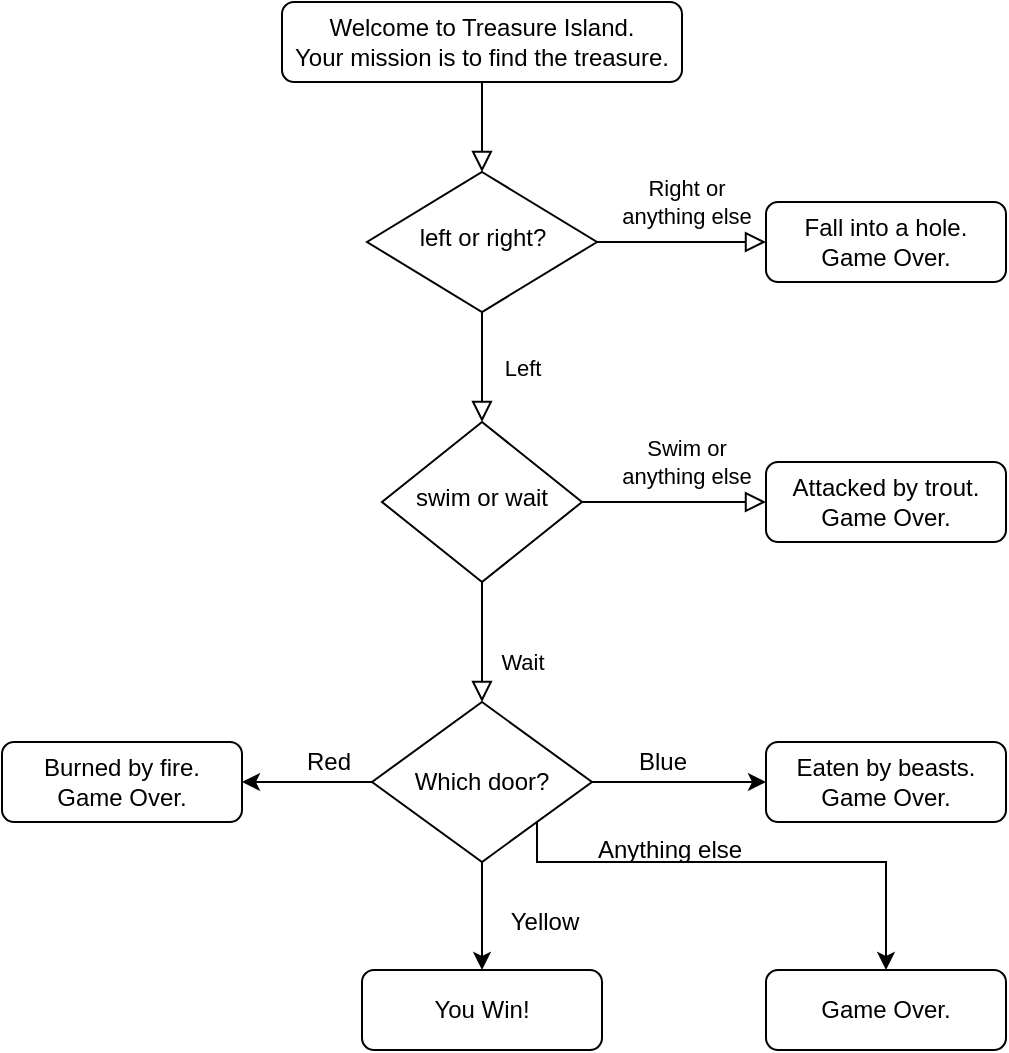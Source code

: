 <mxfile version="20.8.10" type="github"><diagram id="C5RBs43oDa-KdzZeNtuy" name="Page-1"><mxGraphModel dx="1434" dy="756" grid="1" gridSize="10" guides="1" tooltips="1" connect="1" arrows="1" fold="1" page="1" pageScale="1" pageWidth="827" pageHeight="1169" math="0" shadow="0"><root><mxCell id="WIyWlLk6GJQsqaUBKTNV-0"/><mxCell id="WIyWlLk6GJQsqaUBKTNV-1" parent="WIyWlLk6GJQsqaUBKTNV-0"/><mxCell id="WIyWlLk6GJQsqaUBKTNV-2" value="" style="rounded=0;html=1;jettySize=auto;orthogonalLoop=1;fontSize=11;endArrow=block;endFill=0;endSize=8;strokeWidth=1;shadow=0;labelBackgroundColor=none;edgeStyle=orthogonalEdgeStyle;" parent="WIyWlLk6GJQsqaUBKTNV-1" source="WIyWlLk6GJQsqaUBKTNV-3" target="WIyWlLk6GJQsqaUBKTNV-6" edge="1"><mxGeometry relative="1" as="geometry"/></mxCell><mxCell id="WIyWlLk6GJQsqaUBKTNV-3" value="Welcome to Treasure Island. &lt;br&gt;Your mission is to find the treasure." style="rounded=1;whiteSpace=wrap;html=1;fontSize=12;glass=0;strokeWidth=1;shadow=0;" parent="WIyWlLk6GJQsqaUBKTNV-1" vertex="1"><mxGeometry x="258" y="80" width="200" height="40" as="geometry"/></mxCell><mxCell id="WIyWlLk6GJQsqaUBKTNV-4" value="Left" style="rounded=0;html=1;jettySize=auto;orthogonalLoop=1;fontSize=11;endArrow=block;endFill=0;endSize=8;strokeWidth=1;shadow=0;labelBackgroundColor=none;edgeStyle=orthogonalEdgeStyle;" parent="WIyWlLk6GJQsqaUBKTNV-1" source="WIyWlLk6GJQsqaUBKTNV-6" target="WIyWlLk6GJQsqaUBKTNV-10" edge="1"><mxGeometry y="20" relative="1" as="geometry"><mxPoint as="offset"/></mxGeometry></mxCell><mxCell id="WIyWlLk6GJQsqaUBKTNV-5" value="Right or &lt;br&gt;anything else" style="edgeStyle=orthogonalEdgeStyle;rounded=0;html=1;jettySize=auto;orthogonalLoop=1;fontSize=11;endArrow=block;endFill=0;endSize=8;strokeWidth=1;shadow=0;labelBackgroundColor=none;" parent="WIyWlLk6GJQsqaUBKTNV-1" source="WIyWlLk6GJQsqaUBKTNV-6" target="WIyWlLk6GJQsqaUBKTNV-7" edge="1"><mxGeometry x="0.053" y="20" relative="1" as="geometry"><mxPoint as="offset"/></mxGeometry></mxCell><mxCell id="WIyWlLk6GJQsqaUBKTNV-6" value="left or right?" style="rhombus;whiteSpace=wrap;html=1;shadow=0;fontFamily=Helvetica;fontSize=12;align=center;strokeWidth=1;spacing=6;spacingTop=-4;" parent="WIyWlLk6GJQsqaUBKTNV-1" vertex="1"><mxGeometry x="300.5" y="165" width="115" height="70" as="geometry"/></mxCell><mxCell id="WIyWlLk6GJQsqaUBKTNV-7" value="Fall into a hole.&lt;br&gt;Game Over." style="rounded=1;whiteSpace=wrap;html=1;fontSize=12;glass=0;strokeWidth=1;shadow=0;" parent="WIyWlLk6GJQsqaUBKTNV-1" vertex="1"><mxGeometry x="500" y="180" width="120" height="40" as="geometry"/></mxCell><mxCell id="WIyWlLk6GJQsqaUBKTNV-8" value="Wait" style="rounded=0;html=1;jettySize=auto;orthogonalLoop=1;fontSize=11;endArrow=block;endFill=0;endSize=8;strokeWidth=1;shadow=0;labelBackgroundColor=none;edgeStyle=orthogonalEdgeStyle;" parent="WIyWlLk6GJQsqaUBKTNV-1" source="WIyWlLk6GJQsqaUBKTNV-10" edge="1"><mxGeometry x="0.333" y="20" relative="1" as="geometry"><mxPoint as="offset"/><mxPoint x="358" y="430" as="targetPoint"/></mxGeometry></mxCell><mxCell id="WIyWlLk6GJQsqaUBKTNV-9" value="Swim or &lt;br&gt;anything else" style="edgeStyle=orthogonalEdgeStyle;rounded=0;html=1;jettySize=auto;orthogonalLoop=1;fontSize=11;endArrow=block;endFill=0;endSize=8;strokeWidth=1;shadow=0;labelBackgroundColor=none;" parent="WIyWlLk6GJQsqaUBKTNV-1" source="WIyWlLk6GJQsqaUBKTNV-10" target="WIyWlLk6GJQsqaUBKTNV-12" edge="1"><mxGeometry x="0.13" y="20" relative="1" as="geometry"><mxPoint as="offset"/></mxGeometry></mxCell><mxCell id="WIyWlLk6GJQsqaUBKTNV-10" value="swim or wait" style="rhombus;whiteSpace=wrap;html=1;shadow=0;fontFamily=Helvetica;fontSize=12;align=center;strokeWidth=1;spacing=6;spacingTop=-4;" parent="WIyWlLk6GJQsqaUBKTNV-1" vertex="1"><mxGeometry x="308" y="290" width="100" height="80" as="geometry"/></mxCell><mxCell id="WIyWlLk6GJQsqaUBKTNV-12" value="Attacked by trout.&lt;br&gt;Game Over." style="rounded=1;whiteSpace=wrap;html=1;fontSize=12;glass=0;strokeWidth=1;shadow=0;" parent="WIyWlLk6GJQsqaUBKTNV-1" vertex="1"><mxGeometry x="500" y="310" width="120" height="40" as="geometry"/></mxCell><mxCell id="XIO7HPUaEEIi33UVeby8-8" style="edgeStyle=orthogonalEdgeStyle;rounded=0;orthogonalLoop=1;jettySize=auto;html=1;" parent="WIyWlLk6GJQsqaUBKTNV-1" source="XIO7HPUaEEIi33UVeby8-2" target="XIO7HPUaEEIi33UVeby8-5" edge="1"><mxGeometry relative="1" as="geometry"/></mxCell><mxCell id="XIO7HPUaEEIi33UVeby8-9" style="edgeStyle=orthogonalEdgeStyle;rounded=0;orthogonalLoop=1;jettySize=auto;html=1;" parent="WIyWlLk6GJQsqaUBKTNV-1" source="XIO7HPUaEEIi33UVeby8-2" target="XIO7HPUaEEIi33UVeby8-7" edge="1"><mxGeometry relative="1" as="geometry"/></mxCell><mxCell id="XIO7HPUaEEIi33UVeby8-11" style="edgeStyle=orthogonalEdgeStyle;rounded=0;orthogonalLoop=1;jettySize=auto;html=1;entryX=1;entryY=0.5;entryDx=0;entryDy=0;" parent="WIyWlLk6GJQsqaUBKTNV-1" source="XIO7HPUaEEIi33UVeby8-2" target="XIO7HPUaEEIi33UVeby8-6" edge="1"><mxGeometry relative="1" as="geometry"/></mxCell><mxCell id="Pod9ZpCUuWyWAEJu8RBV-5" style="edgeStyle=orthogonalEdgeStyle;rounded=0;orthogonalLoop=1;jettySize=auto;html=1;exitX=1;exitY=1;exitDx=0;exitDy=0;" parent="WIyWlLk6GJQsqaUBKTNV-1" source="XIO7HPUaEEIi33UVeby8-2" target="Pod9ZpCUuWyWAEJu8RBV-4" edge="1"><mxGeometry relative="1" as="geometry"><Array as="points"><mxPoint x="386" y="510"/><mxPoint x="560" y="510"/></Array></mxGeometry></mxCell><mxCell id="XIO7HPUaEEIi33UVeby8-2" value="Which door?" style="rhombus;whiteSpace=wrap;html=1;" parent="WIyWlLk6GJQsqaUBKTNV-1" vertex="1"><mxGeometry x="303" y="430" width="110" height="80" as="geometry"/></mxCell><mxCell id="XIO7HPUaEEIi33UVeby8-5" value="Eaten by beasts.&lt;br&gt;Game Over." style="rounded=1;whiteSpace=wrap;html=1;fontSize=12;glass=0;strokeWidth=1;shadow=0;" parent="WIyWlLk6GJQsqaUBKTNV-1" vertex="1"><mxGeometry x="500" y="450" width="120" height="40" as="geometry"/></mxCell><mxCell id="XIO7HPUaEEIi33UVeby8-6" value="Burned by fire.&lt;br&gt;Game Over." style="rounded=1;whiteSpace=wrap;html=1;fontSize=12;glass=0;strokeWidth=1;shadow=0;" parent="WIyWlLk6GJQsqaUBKTNV-1" vertex="1"><mxGeometry x="118" y="450" width="120" height="40" as="geometry"/></mxCell><mxCell id="XIO7HPUaEEIi33UVeby8-7" value="You Win!" style="rounded=1;whiteSpace=wrap;html=1;fontSize=12;glass=0;strokeWidth=1;shadow=0;" parent="WIyWlLk6GJQsqaUBKTNV-1" vertex="1"><mxGeometry x="298" y="564" width="120" height="40" as="geometry"/></mxCell><mxCell id="XIO7HPUaEEIi33UVeby8-12" value="Blue" style="text;html=1;align=center;verticalAlign=middle;resizable=0;points=[];autosize=1;" parent="WIyWlLk6GJQsqaUBKTNV-1" vertex="1"><mxGeometry x="428" y="450" width="40" height="20" as="geometry"/></mxCell><mxCell id="XIO7HPUaEEIi33UVeby8-14" value="Yellow" style="text;html=1;align=center;verticalAlign=middle;resizable=0;points=[];autosize=1;" parent="WIyWlLk6GJQsqaUBKTNV-1" vertex="1"><mxGeometry x="364" y="530" width="50" height="20" as="geometry"/></mxCell><mxCell id="XIO7HPUaEEIi33UVeby8-15" value="Red" style="text;html=1;align=center;verticalAlign=middle;resizable=0;points=[];autosize=1;" parent="WIyWlLk6GJQsqaUBKTNV-1" vertex="1"><mxGeometry x="260.5" y="450" width="40" height="20" as="geometry"/></mxCell><mxCell id="Pod9ZpCUuWyWAEJu8RBV-4" value="Game Over." style="rounded=1;whiteSpace=wrap;html=1;fontSize=12;glass=0;strokeWidth=1;shadow=0;" parent="WIyWlLk6GJQsqaUBKTNV-1" vertex="1"><mxGeometry x="500" y="564" width="120" height="40" as="geometry"/></mxCell><mxCell id="Pod9ZpCUuWyWAEJu8RBV-6" value="Anything else" style="text;html=1;" parent="WIyWlLk6GJQsqaUBKTNV-1" vertex="1"><mxGeometry x="414" y="490" width="50" height="30" as="geometry"/></mxCell></root></mxGraphModel></diagram></mxfile>